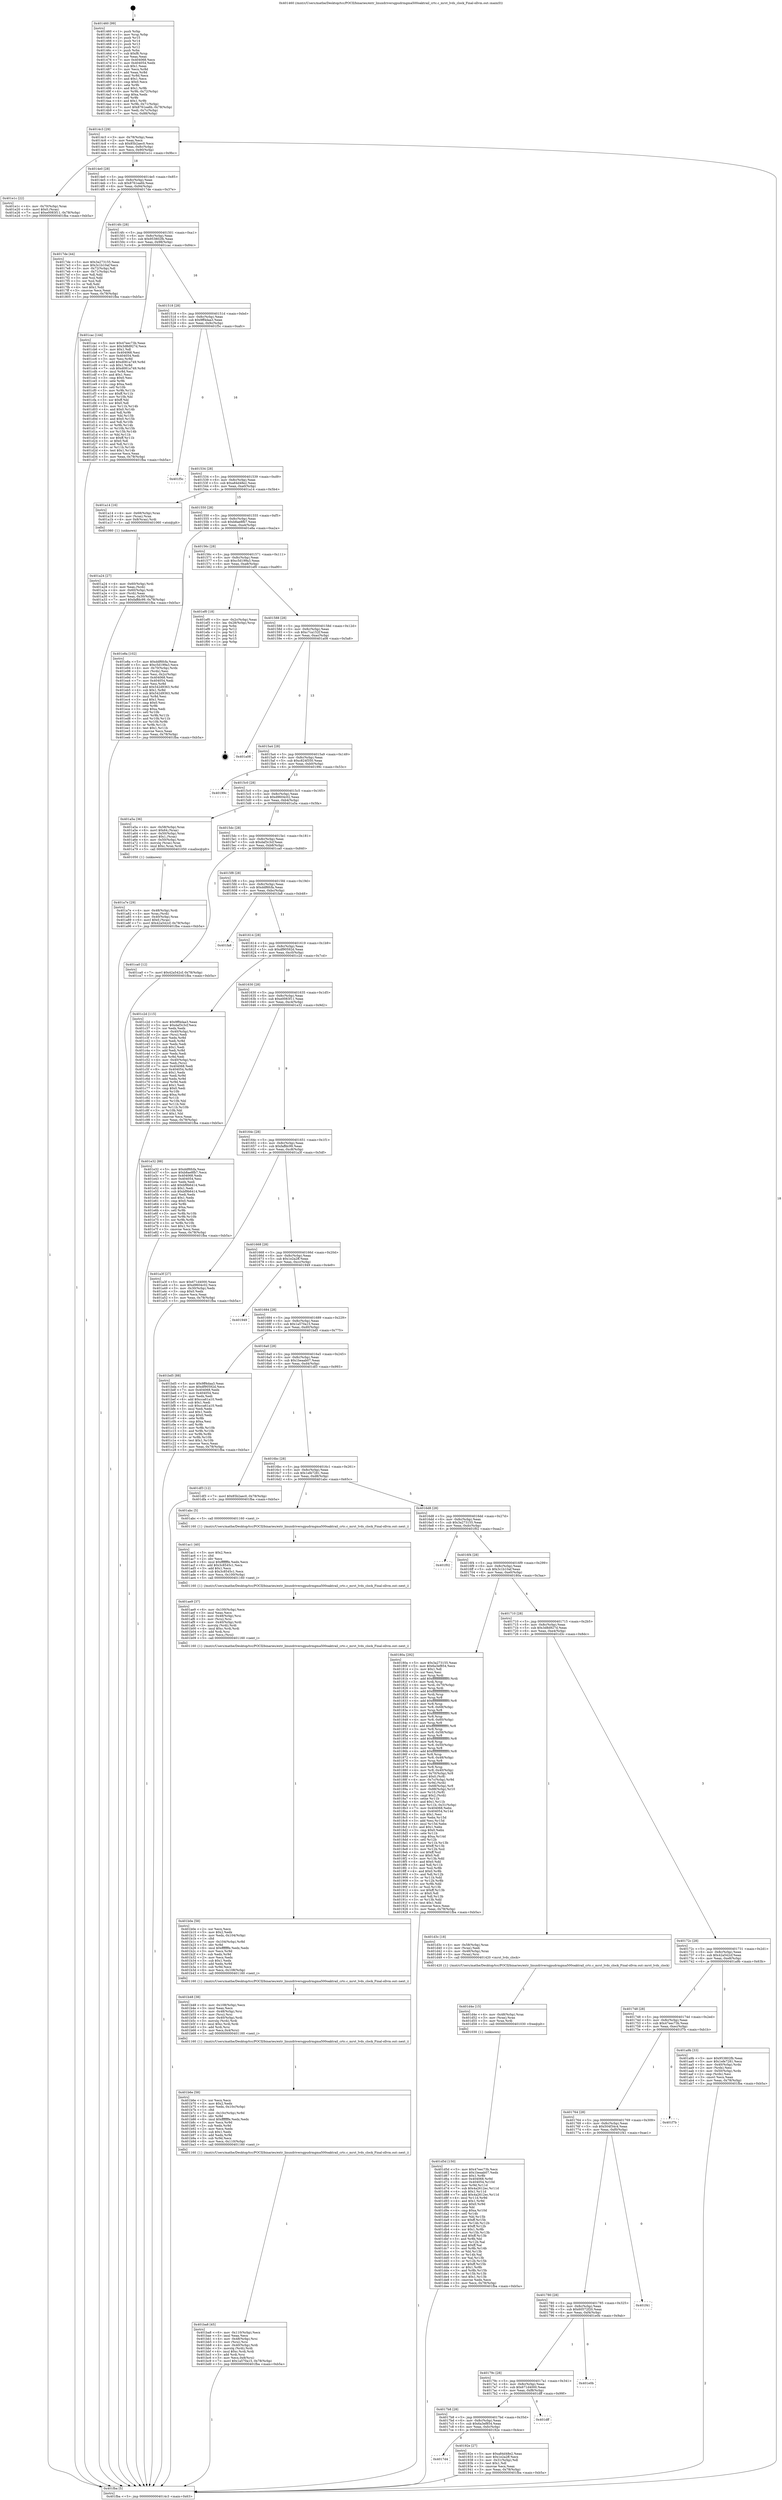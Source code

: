 digraph "0x401460" {
  label = "0x401460 (/mnt/c/Users/mathe/Desktop/tcc/POCII/binaries/extr_linuxdriversgpudrmgma500oaktrail_crtc.c_mrst_lvds_clock_Final-ollvm.out::main(0))"
  labelloc = "t"
  node[shape=record]

  Entry [label="",width=0.3,height=0.3,shape=circle,fillcolor=black,style=filled]
  "0x4014c3" [label="{
     0x4014c3 [29]\l
     | [instrs]\l
     &nbsp;&nbsp;0x4014c3 \<+3\>: mov -0x78(%rbp),%eax\l
     &nbsp;&nbsp;0x4014c6 \<+2\>: mov %eax,%ecx\l
     &nbsp;&nbsp;0x4014c8 \<+6\>: sub $0x85b2aec0,%ecx\l
     &nbsp;&nbsp;0x4014ce \<+6\>: mov %eax,-0x8c(%rbp)\l
     &nbsp;&nbsp;0x4014d4 \<+6\>: mov %ecx,-0x90(%rbp)\l
     &nbsp;&nbsp;0x4014da \<+6\>: je 0000000000401e1c \<main+0x9bc\>\l
  }"]
  "0x401e1c" [label="{
     0x401e1c [22]\l
     | [instrs]\l
     &nbsp;&nbsp;0x401e1c \<+4\>: mov -0x70(%rbp),%rax\l
     &nbsp;&nbsp;0x401e20 \<+6\>: movl $0x0,(%rax)\l
     &nbsp;&nbsp;0x401e26 \<+7\>: movl $0xe0083f11,-0x78(%rbp)\l
     &nbsp;&nbsp;0x401e2d \<+5\>: jmp 0000000000401fba \<main+0xb5a\>\l
  }"]
  "0x4014e0" [label="{
     0x4014e0 [28]\l
     | [instrs]\l
     &nbsp;&nbsp;0x4014e0 \<+5\>: jmp 00000000004014e5 \<main+0x85\>\l
     &nbsp;&nbsp;0x4014e5 \<+6\>: mov -0x8c(%rbp),%eax\l
     &nbsp;&nbsp;0x4014eb \<+5\>: sub $0x8761ea6b,%eax\l
     &nbsp;&nbsp;0x4014f0 \<+6\>: mov %eax,-0x94(%rbp)\l
     &nbsp;&nbsp;0x4014f6 \<+6\>: je 00000000004017de \<main+0x37e\>\l
  }"]
  Exit [label="",width=0.3,height=0.3,shape=circle,fillcolor=black,style=filled,peripheries=2]
  "0x4017de" [label="{
     0x4017de [44]\l
     | [instrs]\l
     &nbsp;&nbsp;0x4017de \<+5\>: mov $0x3a273155,%eax\l
     &nbsp;&nbsp;0x4017e3 \<+5\>: mov $0x3c1b10af,%ecx\l
     &nbsp;&nbsp;0x4017e8 \<+3\>: mov -0x72(%rbp),%dl\l
     &nbsp;&nbsp;0x4017eb \<+4\>: mov -0x71(%rbp),%sil\l
     &nbsp;&nbsp;0x4017ef \<+3\>: mov %dl,%dil\l
     &nbsp;&nbsp;0x4017f2 \<+3\>: and %sil,%dil\l
     &nbsp;&nbsp;0x4017f5 \<+3\>: xor %sil,%dl\l
     &nbsp;&nbsp;0x4017f8 \<+3\>: or %dl,%dil\l
     &nbsp;&nbsp;0x4017fb \<+4\>: test $0x1,%dil\l
     &nbsp;&nbsp;0x4017ff \<+3\>: cmovne %ecx,%eax\l
     &nbsp;&nbsp;0x401802 \<+3\>: mov %eax,-0x78(%rbp)\l
     &nbsp;&nbsp;0x401805 \<+5\>: jmp 0000000000401fba \<main+0xb5a\>\l
  }"]
  "0x4014fc" [label="{
     0x4014fc [28]\l
     | [instrs]\l
     &nbsp;&nbsp;0x4014fc \<+5\>: jmp 0000000000401501 \<main+0xa1\>\l
     &nbsp;&nbsp;0x401501 \<+6\>: mov -0x8c(%rbp),%eax\l
     &nbsp;&nbsp;0x401507 \<+5\>: sub $0x953802fb,%eax\l
     &nbsp;&nbsp;0x40150c \<+6\>: mov %eax,-0x98(%rbp)\l
     &nbsp;&nbsp;0x401512 \<+6\>: je 0000000000401cac \<main+0x84c\>\l
  }"]
  "0x401fba" [label="{
     0x401fba [5]\l
     | [instrs]\l
     &nbsp;&nbsp;0x401fba \<+5\>: jmp 00000000004014c3 \<main+0x63\>\l
  }"]
  "0x401460" [label="{
     0x401460 [99]\l
     | [instrs]\l
     &nbsp;&nbsp;0x401460 \<+1\>: push %rbp\l
     &nbsp;&nbsp;0x401461 \<+3\>: mov %rsp,%rbp\l
     &nbsp;&nbsp;0x401464 \<+2\>: push %r15\l
     &nbsp;&nbsp;0x401466 \<+2\>: push %r14\l
     &nbsp;&nbsp;0x401468 \<+2\>: push %r13\l
     &nbsp;&nbsp;0x40146a \<+2\>: push %r12\l
     &nbsp;&nbsp;0x40146c \<+1\>: push %rbx\l
     &nbsp;&nbsp;0x40146d \<+7\>: sub $0xf8,%rsp\l
     &nbsp;&nbsp;0x401474 \<+2\>: xor %eax,%eax\l
     &nbsp;&nbsp;0x401476 \<+7\>: mov 0x404068,%ecx\l
     &nbsp;&nbsp;0x40147d \<+7\>: mov 0x404054,%edx\l
     &nbsp;&nbsp;0x401484 \<+3\>: sub $0x1,%eax\l
     &nbsp;&nbsp;0x401487 \<+3\>: mov %ecx,%r8d\l
     &nbsp;&nbsp;0x40148a \<+3\>: add %eax,%r8d\l
     &nbsp;&nbsp;0x40148d \<+4\>: imul %r8d,%ecx\l
     &nbsp;&nbsp;0x401491 \<+3\>: and $0x1,%ecx\l
     &nbsp;&nbsp;0x401494 \<+3\>: cmp $0x0,%ecx\l
     &nbsp;&nbsp;0x401497 \<+4\>: sete %r9b\l
     &nbsp;&nbsp;0x40149b \<+4\>: and $0x1,%r9b\l
     &nbsp;&nbsp;0x40149f \<+4\>: mov %r9b,-0x72(%rbp)\l
     &nbsp;&nbsp;0x4014a3 \<+3\>: cmp $0xa,%edx\l
     &nbsp;&nbsp;0x4014a6 \<+4\>: setl %r9b\l
     &nbsp;&nbsp;0x4014aa \<+4\>: and $0x1,%r9b\l
     &nbsp;&nbsp;0x4014ae \<+4\>: mov %r9b,-0x71(%rbp)\l
     &nbsp;&nbsp;0x4014b2 \<+7\>: movl $0x8761ea6b,-0x78(%rbp)\l
     &nbsp;&nbsp;0x4014b9 \<+3\>: mov %edi,-0x7c(%rbp)\l
     &nbsp;&nbsp;0x4014bc \<+7\>: mov %rsi,-0x88(%rbp)\l
  }"]
  "0x401d5d" [label="{
     0x401d5d [150]\l
     | [instrs]\l
     &nbsp;&nbsp;0x401d5d \<+5\>: mov $0x47eec73b,%ecx\l
     &nbsp;&nbsp;0x401d62 \<+5\>: mov $0x1beaab07,%edx\l
     &nbsp;&nbsp;0x401d67 \<+3\>: mov $0x1,%r8b\l
     &nbsp;&nbsp;0x401d6a \<+8\>: mov 0x404068,%r9d\l
     &nbsp;&nbsp;0x401d72 \<+8\>: mov 0x404054,%r10d\l
     &nbsp;&nbsp;0x401d7a \<+3\>: mov %r9d,%r11d\l
     &nbsp;&nbsp;0x401d7d \<+7\>: sub $0x4a2612ec,%r11d\l
     &nbsp;&nbsp;0x401d84 \<+4\>: sub $0x1,%r11d\l
     &nbsp;&nbsp;0x401d88 \<+7\>: add $0x4a2612ec,%r11d\l
     &nbsp;&nbsp;0x401d8f \<+4\>: imul %r11d,%r9d\l
     &nbsp;&nbsp;0x401d93 \<+4\>: and $0x1,%r9d\l
     &nbsp;&nbsp;0x401d97 \<+4\>: cmp $0x0,%r9d\l
     &nbsp;&nbsp;0x401d9b \<+3\>: sete %bl\l
     &nbsp;&nbsp;0x401d9e \<+4\>: cmp $0xa,%r10d\l
     &nbsp;&nbsp;0x401da2 \<+4\>: setl %r14b\l
     &nbsp;&nbsp;0x401da6 \<+3\>: mov %bl,%r15b\l
     &nbsp;&nbsp;0x401da9 \<+4\>: xor $0xff,%r15b\l
     &nbsp;&nbsp;0x401dad \<+3\>: mov %r14b,%r12b\l
     &nbsp;&nbsp;0x401db0 \<+4\>: xor $0xff,%r12b\l
     &nbsp;&nbsp;0x401db4 \<+4\>: xor $0x1,%r8b\l
     &nbsp;&nbsp;0x401db8 \<+3\>: mov %r15b,%r13b\l
     &nbsp;&nbsp;0x401dbb \<+4\>: and $0xff,%r13b\l
     &nbsp;&nbsp;0x401dbf \<+3\>: and %r8b,%bl\l
     &nbsp;&nbsp;0x401dc2 \<+3\>: mov %r12b,%al\l
     &nbsp;&nbsp;0x401dc5 \<+2\>: and $0xff,%al\l
     &nbsp;&nbsp;0x401dc7 \<+3\>: and %r8b,%r14b\l
     &nbsp;&nbsp;0x401dca \<+3\>: or %bl,%r13b\l
     &nbsp;&nbsp;0x401dcd \<+3\>: or %r14b,%al\l
     &nbsp;&nbsp;0x401dd0 \<+3\>: xor %al,%r13b\l
     &nbsp;&nbsp;0x401dd3 \<+3\>: or %r12b,%r15b\l
     &nbsp;&nbsp;0x401dd6 \<+4\>: xor $0xff,%r15b\l
     &nbsp;&nbsp;0x401dda \<+4\>: or $0x1,%r8b\l
     &nbsp;&nbsp;0x401dde \<+3\>: and %r8b,%r15b\l
     &nbsp;&nbsp;0x401de1 \<+3\>: or %r15b,%r13b\l
     &nbsp;&nbsp;0x401de4 \<+4\>: test $0x1,%r13b\l
     &nbsp;&nbsp;0x401de8 \<+3\>: cmovne %edx,%ecx\l
     &nbsp;&nbsp;0x401deb \<+3\>: mov %ecx,-0x78(%rbp)\l
     &nbsp;&nbsp;0x401dee \<+5\>: jmp 0000000000401fba \<main+0xb5a\>\l
  }"]
  "0x401cac" [label="{
     0x401cac [144]\l
     | [instrs]\l
     &nbsp;&nbsp;0x401cac \<+5\>: mov $0x47eec73b,%eax\l
     &nbsp;&nbsp;0x401cb1 \<+5\>: mov $0x3d8d927d,%ecx\l
     &nbsp;&nbsp;0x401cb6 \<+2\>: mov $0x1,%dl\l
     &nbsp;&nbsp;0x401cb8 \<+7\>: mov 0x404068,%esi\l
     &nbsp;&nbsp;0x401cbf \<+7\>: mov 0x404054,%edi\l
     &nbsp;&nbsp;0x401cc6 \<+3\>: mov %esi,%r8d\l
     &nbsp;&nbsp;0x401cc9 \<+7\>: add $0xd081a749,%r8d\l
     &nbsp;&nbsp;0x401cd0 \<+4\>: sub $0x1,%r8d\l
     &nbsp;&nbsp;0x401cd4 \<+7\>: sub $0xd081a749,%r8d\l
     &nbsp;&nbsp;0x401cdb \<+4\>: imul %r8d,%esi\l
     &nbsp;&nbsp;0x401cdf \<+3\>: and $0x1,%esi\l
     &nbsp;&nbsp;0x401ce2 \<+3\>: cmp $0x0,%esi\l
     &nbsp;&nbsp;0x401ce5 \<+4\>: sete %r9b\l
     &nbsp;&nbsp;0x401ce9 \<+3\>: cmp $0xa,%edi\l
     &nbsp;&nbsp;0x401cec \<+4\>: setl %r10b\l
     &nbsp;&nbsp;0x401cf0 \<+3\>: mov %r9b,%r11b\l
     &nbsp;&nbsp;0x401cf3 \<+4\>: xor $0xff,%r11b\l
     &nbsp;&nbsp;0x401cf7 \<+3\>: mov %r10b,%bl\l
     &nbsp;&nbsp;0x401cfa \<+3\>: xor $0xff,%bl\l
     &nbsp;&nbsp;0x401cfd \<+3\>: xor $0x0,%dl\l
     &nbsp;&nbsp;0x401d00 \<+3\>: mov %r11b,%r14b\l
     &nbsp;&nbsp;0x401d03 \<+4\>: and $0x0,%r14b\l
     &nbsp;&nbsp;0x401d07 \<+3\>: and %dl,%r9b\l
     &nbsp;&nbsp;0x401d0a \<+3\>: mov %bl,%r15b\l
     &nbsp;&nbsp;0x401d0d \<+4\>: and $0x0,%r15b\l
     &nbsp;&nbsp;0x401d11 \<+3\>: and %dl,%r10b\l
     &nbsp;&nbsp;0x401d14 \<+3\>: or %r9b,%r14b\l
     &nbsp;&nbsp;0x401d17 \<+3\>: or %r10b,%r15b\l
     &nbsp;&nbsp;0x401d1a \<+3\>: xor %r15b,%r14b\l
     &nbsp;&nbsp;0x401d1d \<+3\>: or %bl,%r11b\l
     &nbsp;&nbsp;0x401d20 \<+4\>: xor $0xff,%r11b\l
     &nbsp;&nbsp;0x401d24 \<+3\>: or $0x0,%dl\l
     &nbsp;&nbsp;0x401d27 \<+3\>: and %dl,%r11b\l
     &nbsp;&nbsp;0x401d2a \<+3\>: or %r11b,%r14b\l
     &nbsp;&nbsp;0x401d2d \<+4\>: test $0x1,%r14b\l
     &nbsp;&nbsp;0x401d31 \<+3\>: cmovne %ecx,%eax\l
     &nbsp;&nbsp;0x401d34 \<+3\>: mov %eax,-0x78(%rbp)\l
     &nbsp;&nbsp;0x401d37 \<+5\>: jmp 0000000000401fba \<main+0xb5a\>\l
  }"]
  "0x401518" [label="{
     0x401518 [28]\l
     | [instrs]\l
     &nbsp;&nbsp;0x401518 \<+5\>: jmp 000000000040151d \<main+0xbd\>\l
     &nbsp;&nbsp;0x40151d \<+6\>: mov -0x8c(%rbp),%eax\l
     &nbsp;&nbsp;0x401523 \<+5\>: sub $0x9ff4daa3,%eax\l
     &nbsp;&nbsp;0x401528 \<+6\>: mov %eax,-0x9c(%rbp)\l
     &nbsp;&nbsp;0x40152e \<+6\>: je 0000000000401f5c \<main+0xafc\>\l
  }"]
  "0x401d4e" [label="{
     0x401d4e [15]\l
     | [instrs]\l
     &nbsp;&nbsp;0x401d4e \<+4\>: mov -0x48(%rbp),%rax\l
     &nbsp;&nbsp;0x401d52 \<+3\>: mov (%rax),%rax\l
     &nbsp;&nbsp;0x401d55 \<+3\>: mov %rax,%rdi\l
     &nbsp;&nbsp;0x401d58 \<+5\>: call 0000000000401030 \<free@plt\>\l
     | [calls]\l
     &nbsp;&nbsp;0x401030 \{1\} (unknown)\l
  }"]
  "0x401f5c" [label="{
     0x401f5c\l
  }", style=dashed]
  "0x401534" [label="{
     0x401534 [28]\l
     | [instrs]\l
     &nbsp;&nbsp;0x401534 \<+5\>: jmp 0000000000401539 \<main+0xd9\>\l
     &nbsp;&nbsp;0x401539 \<+6\>: mov -0x8c(%rbp),%eax\l
     &nbsp;&nbsp;0x40153f \<+5\>: sub $0xa84d48e2,%eax\l
     &nbsp;&nbsp;0x401544 \<+6\>: mov %eax,-0xa0(%rbp)\l
     &nbsp;&nbsp;0x40154a \<+6\>: je 0000000000401a14 \<main+0x5b4\>\l
  }"]
  "0x401ba8" [label="{
     0x401ba8 [45]\l
     | [instrs]\l
     &nbsp;&nbsp;0x401ba8 \<+6\>: mov -0x110(%rbp),%ecx\l
     &nbsp;&nbsp;0x401bae \<+3\>: imul %eax,%ecx\l
     &nbsp;&nbsp;0x401bb1 \<+4\>: mov -0x48(%rbp),%rsi\l
     &nbsp;&nbsp;0x401bb5 \<+3\>: mov (%rsi),%rsi\l
     &nbsp;&nbsp;0x401bb8 \<+4\>: mov -0x40(%rbp),%rdi\l
     &nbsp;&nbsp;0x401bbc \<+3\>: movslq (%rdi),%rdi\l
     &nbsp;&nbsp;0x401bbf \<+4\>: imul $0xc,%rdi,%rdi\l
     &nbsp;&nbsp;0x401bc3 \<+3\>: add %rdi,%rsi\l
     &nbsp;&nbsp;0x401bc6 \<+3\>: mov %ecx,0x8(%rsi)\l
     &nbsp;&nbsp;0x401bc9 \<+7\>: movl $0x1a570a15,-0x78(%rbp)\l
     &nbsp;&nbsp;0x401bd0 \<+5\>: jmp 0000000000401fba \<main+0xb5a\>\l
  }"]
  "0x401a14" [label="{
     0x401a14 [16]\l
     | [instrs]\l
     &nbsp;&nbsp;0x401a14 \<+4\>: mov -0x68(%rbp),%rax\l
     &nbsp;&nbsp;0x401a18 \<+3\>: mov (%rax),%rax\l
     &nbsp;&nbsp;0x401a1b \<+4\>: mov 0x8(%rax),%rdi\l
     &nbsp;&nbsp;0x401a1f \<+5\>: call 0000000000401060 \<atoi@plt\>\l
     | [calls]\l
     &nbsp;&nbsp;0x401060 \{1\} (unknown)\l
  }"]
  "0x401550" [label="{
     0x401550 [28]\l
     | [instrs]\l
     &nbsp;&nbsp;0x401550 \<+5\>: jmp 0000000000401555 \<main+0xf5\>\l
     &nbsp;&nbsp;0x401555 \<+6\>: mov -0x8c(%rbp),%eax\l
     &nbsp;&nbsp;0x40155b \<+5\>: sub $0xb8ae8fb7,%eax\l
     &nbsp;&nbsp;0x401560 \<+6\>: mov %eax,-0xa4(%rbp)\l
     &nbsp;&nbsp;0x401566 \<+6\>: je 0000000000401e8a \<main+0xa2a\>\l
  }"]
  "0x401b6e" [label="{
     0x401b6e [58]\l
     | [instrs]\l
     &nbsp;&nbsp;0x401b6e \<+2\>: xor %ecx,%ecx\l
     &nbsp;&nbsp;0x401b70 \<+5\>: mov $0x2,%edx\l
     &nbsp;&nbsp;0x401b75 \<+6\>: mov %edx,-0x10c(%rbp)\l
     &nbsp;&nbsp;0x401b7b \<+1\>: cltd\l
     &nbsp;&nbsp;0x401b7c \<+7\>: mov -0x10c(%rbp),%r8d\l
     &nbsp;&nbsp;0x401b83 \<+3\>: idiv %r8d\l
     &nbsp;&nbsp;0x401b86 \<+6\>: imul $0xfffffffe,%edx,%edx\l
     &nbsp;&nbsp;0x401b8c \<+3\>: mov %ecx,%r9d\l
     &nbsp;&nbsp;0x401b8f \<+3\>: sub %edx,%r9d\l
     &nbsp;&nbsp;0x401b92 \<+2\>: mov %ecx,%edx\l
     &nbsp;&nbsp;0x401b94 \<+3\>: sub $0x1,%edx\l
     &nbsp;&nbsp;0x401b97 \<+3\>: add %edx,%r9d\l
     &nbsp;&nbsp;0x401b9a \<+3\>: sub %r9d,%ecx\l
     &nbsp;&nbsp;0x401b9d \<+6\>: mov %ecx,-0x110(%rbp)\l
     &nbsp;&nbsp;0x401ba3 \<+5\>: call 0000000000401160 \<next_i\>\l
     | [calls]\l
     &nbsp;&nbsp;0x401160 \{1\} (/mnt/c/Users/mathe/Desktop/tcc/POCII/binaries/extr_linuxdriversgpudrmgma500oaktrail_crtc.c_mrst_lvds_clock_Final-ollvm.out::next_i)\l
  }"]
  "0x401e8a" [label="{
     0x401e8a [102]\l
     | [instrs]\l
     &nbsp;&nbsp;0x401e8a \<+5\>: mov $0xddf6fcfa,%eax\l
     &nbsp;&nbsp;0x401e8f \<+5\>: mov $0xc5d199a3,%ecx\l
     &nbsp;&nbsp;0x401e94 \<+4\>: mov -0x70(%rbp),%rdx\l
     &nbsp;&nbsp;0x401e98 \<+2\>: mov (%rdx),%esi\l
     &nbsp;&nbsp;0x401e9a \<+3\>: mov %esi,-0x2c(%rbp)\l
     &nbsp;&nbsp;0x401e9d \<+7\>: mov 0x404068,%esi\l
     &nbsp;&nbsp;0x401ea4 \<+7\>: mov 0x404054,%edi\l
     &nbsp;&nbsp;0x401eab \<+3\>: mov %esi,%r8d\l
     &nbsp;&nbsp;0x401eae \<+7\>: add $0x542d9363,%r8d\l
     &nbsp;&nbsp;0x401eb5 \<+4\>: sub $0x1,%r8d\l
     &nbsp;&nbsp;0x401eb9 \<+7\>: sub $0x542d9363,%r8d\l
     &nbsp;&nbsp;0x401ec0 \<+4\>: imul %r8d,%esi\l
     &nbsp;&nbsp;0x401ec4 \<+3\>: and $0x1,%esi\l
     &nbsp;&nbsp;0x401ec7 \<+3\>: cmp $0x0,%esi\l
     &nbsp;&nbsp;0x401eca \<+4\>: sete %r9b\l
     &nbsp;&nbsp;0x401ece \<+3\>: cmp $0xa,%edi\l
     &nbsp;&nbsp;0x401ed1 \<+4\>: setl %r10b\l
     &nbsp;&nbsp;0x401ed5 \<+3\>: mov %r9b,%r11b\l
     &nbsp;&nbsp;0x401ed8 \<+3\>: and %r10b,%r11b\l
     &nbsp;&nbsp;0x401edb \<+3\>: xor %r10b,%r9b\l
     &nbsp;&nbsp;0x401ede \<+3\>: or %r9b,%r11b\l
     &nbsp;&nbsp;0x401ee1 \<+4\>: test $0x1,%r11b\l
     &nbsp;&nbsp;0x401ee5 \<+3\>: cmovne %ecx,%eax\l
     &nbsp;&nbsp;0x401ee8 \<+3\>: mov %eax,-0x78(%rbp)\l
     &nbsp;&nbsp;0x401eeb \<+5\>: jmp 0000000000401fba \<main+0xb5a\>\l
  }"]
  "0x40156c" [label="{
     0x40156c [28]\l
     | [instrs]\l
     &nbsp;&nbsp;0x40156c \<+5\>: jmp 0000000000401571 \<main+0x111\>\l
     &nbsp;&nbsp;0x401571 \<+6\>: mov -0x8c(%rbp),%eax\l
     &nbsp;&nbsp;0x401577 \<+5\>: sub $0xc5d199a3,%eax\l
     &nbsp;&nbsp;0x40157c \<+6\>: mov %eax,-0xa8(%rbp)\l
     &nbsp;&nbsp;0x401582 \<+6\>: je 0000000000401ef0 \<main+0xa90\>\l
  }"]
  "0x401b48" [label="{
     0x401b48 [38]\l
     | [instrs]\l
     &nbsp;&nbsp;0x401b48 \<+6\>: mov -0x108(%rbp),%ecx\l
     &nbsp;&nbsp;0x401b4e \<+3\>: imul %eax,%ecx\l
     &nbsp;&nbsp;0x401b51 \<+4\>: mov -0x48(%rbp),%rsi\l
     &nbsp;&nbsp;0x401b55 \<+3\>: mov (%rsi),%rsi\l
     &nbsp;&nbsp;0x401b58 \<+4\>: mov -0x40(%rbp),%rdi\l
     &nbsp;&nbsp;0x401b5c \<+3\>: movslq (%rdi),%rdi\l
     &nbsp;&nbsp;0x401b5f \<+4\>: imul $0xc,%rdi,%rdi\l
     &nbsp;&nbsp;0x401b63 \<+3\>: add %rdi,%rsi\l
     &nbsp;&nbsp;0x401b66 \<+3\>: mov %ecx,0x4(%rsi)\l
     &nbsp;&nbsp;0x401b69 \<+5\>: call 0000000000401160 \<next_i\>\l
     | [calls]\l
     &nbsp;&nbsp;0x401160 \{1\} (/mnt/c/Users/mathe/Desktop/tcc/POCII/binaries/extr_linuxdriversgpudrmgma500oaktrail_crtc.c_mrst_lvds_clock_Final-ollvm.out::next_i)\l
  }"]
  "0x401ef0" [label="{
     0x401ef0 [18]\l
     | [instrs]\l
     &nbsp;&nbsp;0x401ef0 \<+3\>: mov -0x2c(%rbp),%eax\l
     &nbsp;&nbsp;0x401ef3 \<+4\>: lea -0x28(%rbp),%rsp\l
     &nbsp;&nbsp;0x401ef7 \<+1\>: pop %rbx\l
     &nbsp;&nbsp;0x401ef8 \<+2\>: pop %r12\l
     &nbsp;&nbsp;0x401efa \<+2\>: pop %r13\l
     &nbsp;&nbsp;0x401efc \<+2\>: pop %r14\l
     &nbsp;&nbsp;0x401efe \<+2\>: pop %r15\l
     &nbsp;&nbsp;0x401f00 \<+1\>: pop %rbp\l
     &nbsp;&nbsp;0x401f01 \<+1\>: ret\l
  }"]
  "0x401588" [label="{
     0x401588 [28]\l
     | [instrs]\l
     &nbsp;&nbsp;0x401588 \<+5\>: jmp 000000000040158d \<main+0x12d\>\l
     &nbsp;&nbsp;0x40158d \<+6\>: mov -0x8c(%rbp),%eax\l
     &nbsp;&nbsp;0x401593 \<+5\>: sub $0xc7ca152f,%eax\l
     &nbsp;&nbsp;0x401598 \<+6\>: mov %eax,-0xac(%rbp)\l
     &nbsp;&nbsp;0x40159e \<+6\>: je 0000000000401a08 \<main+0x5a8\>\l
  }"]
  "0x401b0e" [label="{
     0x401b0e [58]\l
     | [instrs]\l
     &nbsp;&nbsp;0x401b0e \<+2\>: xor %ecx,%ecx\l
     &nbsp;&nbsp;0x401b10 \<+5\>: mov $0x2,%edx\l
     &nbsp;&nbsp;0x401b15 \<+6\>: mov %edx,-0x104(%rbp)\l
     &nbsp;&nbsp;0x401b1b \<+1\>: cltd\l
     &nbsp;&nbsp;0x401b1c \<+7\>: mov -0x104(%rbp),%r8d\l
     &nbsp;&nbsp;0x401b23 \<+3\>: idiv %r8d\l
     &nbsp;&nbsp;0x401b26 \<+6\>: imul $0xfffffffe,%edx,%edx\l
     &nbsp;&nbsp;0x401b2c \<+3\>: mov %ecx,%r9d\l
     &nbsp;&nbsp;0x401b2f \<+3\>: sub %edx,%r9d\l
     &nbsp;&nbsp;0x401b32 \<+2\>: mov %ecx,%edx\l
     &nbsp;&nbsp;0x401b34 \<+3\>: sub $0x1,%edx\l
     &nbsp;&nbsp;0x401b37 \<+3\>: add %edx,%r9d\l
     &nbsp;&nbsp;0x401b3a \<+3\>: sub %r9d,%ecx\l
     &nbsp;&nbsp;0x401b3d \<+6\>: mov %ecx,-0x108(%rbp)\l
     &nbsp;&nbsp;0x401b43 \<+5\>: call 0000000000401160 \<next_i\>\l
     | [calls]\l
     &nbsp;&nbsp;0x401160 \{1\} (/mnt/c/Users/mathe/Desktop/tcc/POCII/binaries/extr_linuxdriversgpudrmgma500oaktrail_crtc.c_mrst_lvds_clock_Final-ollvm.out::next_i)\l
  }"]
  "0x401a08" [label="{
     0x401a08\l
  }", style=dashed]
  "0x4015a4" [label="{
     0x4015a4 [28]\l
     | [instrs]\l
     &nbsp;&nbsp;0x4015a4 \<+5\>: jmp 00000000004015a9 \<main+0x149\>\l
     &nbsp;&nbsp;0x4015a9 \<+6\>: mov -0x8c(%rbp),%eax\l
     &nbsp;&nbsp;0x4015af \<+5\>: sub $0xc824f350,%eax\l
     &nbsp;&nbsp;0x4015b4 \<+6\>: mov %eax,-0xb0(%rbp)\l
     &nbsp;&nbsp;0x4015ba \<+6\>: je 000000000040199c \<main+0x53c\>\l
  }"]
  "0x401ae9" [label="{
     0x401ae9 [37]\l
     | [instrs]\l
     &nbsp;&nbsp;0x401ae9 \<+6\>: mov -0x100(%rbp),%ecx\l
     &nbsp;&nbsp;0x401aef \<+3\>: imul %eax,%ecx\l
     &nbsp;&nbsp;0x401af2 \<+4\>: mov -0x48(%rbp),%rsi\l
     &nbsp;&nbsp;0x401af6 \<+3\>: mov (%rsi),%rsi\l
     &nbsp;&nbsp;0x401af9 \<+4\>: mov -0x40(%rbp),%rdi\l
     &nbsp;&nbsp;0x401afd \<+3\>: movslq (%rdi),%rdi\l
     &nbsp;&nbsp;0x401b00 \<+4\>: imul $0xc,%rdi,%rdi\l
     &nbsp;&nbsp;0x401b04 \<+3\>: add %rdi,%rsi\l
     &nbsp;&nbsp;0x401b07 \<+2\>: mov %ecx,(%rsi)\l
     &nbsp;&nbsp;0x401b09 \<+5\>: call 0000000000401160 \<next_i\>\l
     | [calls]\l
     &nbsp;&nbsp;0x401160 \{1\} (/mnt/c/Users/mathe/Desktop/tcc/POCII/binaries/extr_linuxdriversgpudrmgma500oaktrail_crtc.c_mrst_lvds_clock_Final-ollvm.out::next_i)\l
  }"]
  "0x40199c" [label="{
     0x40199c\l
  }", style=dashed]
  "0x4015c0" [label="{
     0x4015c0 [28]\l
     | [instrs]\l
     &nbsp;&nbsp;0x4015c0 \<+5\>: jmp 00000000004015c5 \<main+0x165\>\l
     &nbsp;&nbsp;0x4015c5 \<+6\>: mov -0x8c(%rbp),%eax\l
     &nbsp;&nbsp;0x4015cb \<+5\>: sub $0xd9604c02,%eax\l
     &nbsp;&nbsp;0x4015d0 \<+6\>: mov %eax,-0xb4(%rbp)\l
     &nbsp;&nbsp;0x4015d6 \<+6\>: je 0000000000401a5a \<main+0x5fa\>\l
  }"]
  "0x401ac1" [label="{
     0x401ac1 [40]\l
     | [instrs]\l
     &nbsp;&nbsp;0x401ac1 \<+5\>: mov $0x2,%ecx\l
     &nbsp;&nbsp;0x401ac6 \<+1\>: cltd\l
     &nbsp;&nbsp;0x401ac7 \<+2\>: idiv %ecx\l
     &nbsp;&nbsp;0x401ac9 \<+6\>: imul $0xfffffffe,%edx,%ecx\l
     &nbsp;&nbsp;0x401acf \<+6\>: add $0x3c8545c1,%ecx\l
     &nbsp;&nbsp;0x401ad5 \<+3\>: add $0x1,%ecx\l
     &nbsp;&nbsp;0x401ad8 \<+6\>: sub $0x3c8545c1,%ecx\l
     &nbsp;&nbsp;0x401ade \<+6\>: mov %ecx,-0x100(%rbp)\l
     &nbsp;&nbsp;0x401ae4 \<+5\>: call 0000000000401160 \<next_i\>\l
     | [calls]\l
     &nbsp;&nbsp;0x401160 \{1\} (/mnt/c/Users/mathe/Desktop/tcc/POCII/binaries/extr_linuxdriversgpudrmgma500oaktrail_crtc.c_mrst_lvds_clock_Final-ollvm.out::next_i)\l
  }"]
  "0x401a5a" [label="{
     0x401a5a [36]\l
     | [instrs]\l
     &nbsp;&nbsp;0x401a5a \<+4\>: mov -0x58(%rbp),%rax\l
     &nbsp;&nbsp;0x401a5e \<+6\>: movl $0x64,(%rax)\l
     &nbsp;&nbsp;0x401a64 \<+4\>: mov -0x50(%rbp),%rax\l
     &nbsp;&nbsp;0x401a68 \<+6\>: movl $0x1,(%rax)\l
     &nbsp;&nbsp;0x401a6e \<+4\>: mov -0x50(%rbp),%rax\l
     &nbsp;&nbsp;0x401a72 \<+3\>: movslq (%rax),%rax\l
     &nbsp;&nbsp;0x401a75 \<+4\>: imul $0xc,%rax,%rdi\l
     &nbsp;&nbsp;0x401a79 \<+5\>: call 0000000000401050 \<malloc@plt\>\l
     | [calls]\l
     &nbsp;&nbsp;0x401050 \{1\} (unknown)\l
  }"]
  "0x4015dc" [label="{
     0x4015dc [28]\l
     | [instrs]\l
     &nbsp;&nbsp;0x4015dc \<+5\>: jmp 00000000004015e1 \<main+0x181\>\l
     &nbsp;&nbsp;0x4015e1 \<+6\>: mov -0x8c(%rbp),%eax\l
     &nbsp;&nbsp;0x4015e7 \<+5\>: sub $0xdaf3c3cf,%eax\l
     &nbsp;&nbsp;0x4015ec \<+6\>: mov %eax,-0xb8(%rbp)\l
     &nbsp;&nbsp;0x4015f2 \<+6\>: je 0000000000401ca0 \<main+0x840\>\l
  }"]
  "0x401a7e" [label="{
     0x401a7e [29]\l
     | [instrs]\l
     &nbsp;&nbsp;0x401a7e \<+4\>: mov -0x48(%rbp),%rdi\l
     &nbsp;&nbsp;0x401a82 \<+3\>: mov %rax,(%rdi)\l
     &nbsp;&nbsp;0x401a85 \<+4\>: mov -0x40(%rbp),%rax\l
     &nbsp;&nbsp;0x401a89 \<+6\>: movl $0x0,(%rax)\l
     &nbsp;&nbsp;0x401a8f \<+7\>: movl $0x42a542cf,-0x78(%rbp)\l
     &nbsp;&nbsp;0x401a96 \<+5\>: jmp 0000000000401fba \<main+0xb5a\>\l
  }"]
  "0x401ca0" [label="{
     0x401ca0 [12]\l
     | [instrs]\l
     &nbsp;&nbsp;0x401ca0 \<+7\>: movl $0x42a542cf,-0x78(%rbp)\l
     &nbsp;&nbsp;0x401ca7 \<+5\>: jmp 0000000000401fba \<main+0xb5a\>\l
  }"]
  "0x4015f8" [label="{
     0x4015f8 [28]\l
     | [instrs]\l
     &nbsp;&nbsp;0x4015f8 \<+5\>: jmp 00000000004015fd \<main+0x19d\>\l
     &nbsp;&nbsp;0x4015fd \<+6\>: mov -0x8c(%rbp),%eax\l
     &nbsp;&nbsp;0x401603 \<+5\>: sub $0xddf6fcfa,%eax\l
     &nbsp;&nbsp;0x401608 \<+6\>: mov %eax,-0xbc(%rbp)\l
     &nbsp;&nbsp;0x40160e \<+6\>: je 0000000000401fa8 \<main+0xb48\>\l
  }"]
  "0x401a24" [label="{
     0x401a24 [27]\l
     | [instrs]\l
     &nbsp;&nbsp;0x401a24 \<+4\>: mov -0x60(%rbp),%rdi\l
     &nbsp;&nbsp;0x401a28 \<+2\>: mov %eax,(%rdi)\l
     &nbsp;&nbsp;0x401a2a \<+4\>: mov -0x60(%rbp),%rdi\l
     &nbsp;&nbsp;0x401a2e \<+2\>: mov (%rdi),%eax\l
     &nbsp;&nbsp;0x401a30 \<+3\>: mov %eax,-0x30(%rbp)\l
     &nbsp;&nbsp;0x401a33 \<+7\>: movl $0xfaffdc99,-0x78(%rbp)\l
     &nbsp;&nbsp;0x401a3a \<+5\>: jmp 0000000000401fba \<main+0xb5a\>\l
  }"]
  "0x401fa8" [label="{
     0x401fa8\l
  }", style=dashed]
  "0x401614" [label="{
     0x401614 [28]\l
     | [instrs]\l
     &nbsp;&nbsp;0x401614 \<+5\>: jmp 0000000000401619 \<main+0x1b9\>\l
     &nbsp;&nbsp;0x401619 \<+6\>: mov -0x8c(%rbp),%eax\l
     &nbsp;&nbsp;0x40161f \<+5\>: sub $0xdf90592d,%eax\l
     &nbsp;&nbsp;0x401624 \<+6\>: mov %eax,-0xc0(%rbp)\l
     &nbsp;&nbsp;0x40162a \<+6\>: je 0000000000401c2d \<main+0x7cd\>\l
  }"]
  "0x4017d4" [label="{
     0x4017d4\l
  }", style=dashed]
  "0x401c2d" [label="{
     0x401c2d [115]\l
     | [instrs]\l
     &nbsp;&nbsp;0x401c2d \<+5\>: mov $0x9ff4daa3,%eax\l
     &nbsp;&nbsp;0x401c32 \<+5\>: mov $0xdaf3c3cf,%ecx\l
     &nbsp;&nbsp;0x401c37 \<+2\>: xor %edx,%edx\l
     &nbsp;&nbsp;0x401c39 \<+4\>: mov -0x40(%rbp),%rsi\l
     &nbsp;&nbsp;0x401c3d \<+2\>: mov (%rsi),%edi\l
     &nbsp;&nbsp;0x401c3f \<+3\>: mov %edx,%r8d\l
     &nbsp;&nbsp;0x401c42 \<+3\>: sub %edi,%r8d\l
     &nbsp;&nbsp;0x401c45 \<+2\>: mov %edx,%edi\l
     &nbsp;&nbsp;0x401c47 \<+3\>: sub $0x1,%edi\l
     &nbsp;&nbsp;0x401c4a \<+3\>: add %edi,%r8d\l
     &nbsp;&nbsp;0x401c4d \<+2\>: mov %edx,%edi\l
     &nbsp;&nbsp;0x401c4f \<+3\>: sub %r8d,%edi\l
     &nbsp;&nbsp;0x401c52 \<+4\>: mov -0x40(%rbp),%rsi\l
     &nbsp;&nbsp;0x401c56 \<+2\>: mov %edi,(%rsi)\l
     &nbsp;&nbsp;0x401c58 \<+7\>: mov 0x404068,%edi\l
     &nbsp;&nbsp;0x401c5f \<+8\>: mov 0x404054,%r8d\l
     &nbsp;&nbsp;0x401c67 \<+3\>: sub $0x1,%edx\l
     &nbsp;&nbsp;0x401c6a \<+3\>: mov %edi,%r9d\l
     &nbsp;&nbsp;0x401c6d \<+3\>: add %edx,%r9d\l
     &nbsp;&nbsp;0x401c70 \<+4\>: imul %r9d,%edi\l
     &nbsp;&nbsp;0x401c74 \<+3\>: and $0x1,%edi\l
     &nbsp;&nbsp;0x401c77 \<+3\>: cmp $0x0,%edi\l
     &nbsp;&nbsp;0x401c7a \<+4\>: sete %r10b\l
     &nbsp;&nbsp;0x401c7e \<+4\>: cmp $0xa,%r8d\l
     &nbsp;&nbsp;0x401c82 \<+4\>: setl %r11b\l
     &nbsp;&nbsp;0x401c86 \<+3\>: mov %r10b,%bl\l
     &nbsp;&nbsp;0x401c89 \<+3\>: and %r11b,%bl\l
     &nbsp;&nbsp;0x401c8c \<+3\>: xor %r11b,%r10b\l
     &nbsp;&nbsp;0x401c8f \<+3\>: or %r10b,%bl\l
     &nbsp;&nbsp;0x401c92 \<+3\>: test $0x1,%bl\l
     &nbsp;&nbsp;0x401c95 \<+3\>: cmovne %ecx,%eax\l
     &nbsp;&nbsp;0x401c98 \<+3\>: mov %eax,-0x78(%rbp)\l
     &nbsp;&nbsp;0x401c9b \<+5\>: jmp 0000000000401fba \<main+0xb5a\>\l
  }"]
  "0x401630" [label="{
     0x401630 [28]\l
     | [instrs]\l
     &nbsp;&nbsp;0x401630 \<+5\>: jmp 0000000000401635 \<main+0x1d5\>\l
     &nbsp;&nbsp;0x401635 \<+6\>: mov -0x8c(%rbp),%eax\l
     &nbsp;&nbsp;0x40163b \<+5\>: sub $0xe0083f11,%eax\l
     &nbsp;&nbsp;0x401640 \<+6\>: mov %eax,-0xc4(%rbp)\l
     &nbsp;&nbsp;0x401646 \<+6\>: je 0000000000401e32 \<main+0x9d2\>\l
  }"]
  "0x40192e" [label="{
     0x40192e [27]\l
     | [instrs]\l
     &nbsp;&nbsp;0x40192e \<+5\>: mov $0xa84d48e2,%eax\l
     &nbsp;&nbsp;0x401933 \<+5\>: mov $0x1e2a2ff,%ecx\l
     &nbsp;&nbsp;0x401938 \<+3\>: mov -0x31(%rbp),%dl\l
     &nbsp;&nbsp;0x40193b \<+3\>: test $0x1,%dl\l
     &nbsp;&nbsp;0x40193e \<+3\>: cmovne %ecx,%eax\l
     &nbsp;&nbsp;0x401941 \<+3\>: mov %eax,-0x78(%rbp)\l
     &nbsp;&nbsp;0x401944 \<+5\>: jmp 0000000000401fba \<main+0xb5a\>\l
  }"]
  "0x401e32" [label="{
     0x401e32 [88]\l
     | [instrs]\l
     &nbsp;&nbsp;0x401e32 \<+5\>: mov $0xddf6fcfa,%eax\l
     &nbsp;&nbsp;0x401e37 \<+5\>: mov $0xb8ae8fb7,%ecx\l
     &nbsp;&nbsp;0x401e3c \<+7\>: mov 0x404068,%edx\l
     &nbsp;&nbsp;0x401e43 \<+7\>: mov 0x404054,%esi\l
     &nbsp;&nbsp;0x401e4a \<+2\>: mov %edx,%edi\l
     &nbsp;&nbsp;0x401e4c \<+6\>: add $0xbf9b6414,%edi\l
     &nbsp;&nbsp;0x401e52 \<+3\>: sub $0x1,%edi\l
     &nbsp;&nbsp;0x401e55 \<+6\>: sub $0xbf9b6414,%edi\l
     &nbsp;&nbsp;0x401e5b \<+3\>: imul %edi,%edx\l
     &nbsp;&nbsp;0x401e5e \<+3\>: and $0x1,%edx\l
     &nbsp;&nbsp;0x401e61 \<+3\>: cmp $0x0,%edx\l
     &nbsp;&nbsp;0x401e64 \<+4\>: sete %r8b\l
     &nbsp;&nbsp;0x401e68 \<+3\>: cmp $0xa,%esi\l
     &nbsp;&nbsp;0x401e6b \<+4\>: setl %r9b\l
     &nbsp;&nbsp;0x401e6f \<+3\>: mov %r8b,%r10b\l
     &nbsp;&nbsp;0x401e72 \<+3\>: and %r9b,%r10b\l
     &nbsp;&nbsp;0x401e75 \<+3\>: xor %r9b,%r8b\l
     &nbsp;&nbsp;0x401e78 \<+3\>: or %r8b,%r10b\l
     &nbsp;&nbsp;0x401e7b \<+4\>: test $0x1,%r10b\l
     &nbsp;&nbsp;0x401e7f \<+3\>: cmovne %ecx,%eax\l
     &nbsp;&nbsp;0x401e82 \<+3\>: mov %eax,-0x78(%rbp)\l
     &nbsp;&nbsp;0x401e85 \<+5\>: jmp 0000000000401fba \<main+0xb5a\>\l
  }"]
  "0x40164c" [label="{
     0x40164c [28]\l
     | [instrs]\l
     &nbsp;&nbsp;0x40164c \<+5\>: jmp 0000000000401651 \<main+0x1f1\>\l
     &nbsp;&nbsp;0x401651 \<+6\>: mov -0x8c(%rbp),%eax\l
     &nbsp;&nbsp;0x401657 \<+5\>: sub $0xfaffdc99,%eax\l
     &nbsp;&nbsp;0x40165c \<+6\>: mov %eax,-0xc8(%rbp)\l
     &nbsp;&nbsp;0x401662 \<+6\>: je 0000000000401a3f \<main+0x5df\>\l
  }"]
  "0x4017b8" [label="{
     0x4017b8 [28]\l
     | [instrs]\l
     &nbsp;&nbsp;0x4017b8 \<+5\>: jmp 00000000004017bd \<main+0x35d\>\l
     &nbsp;&nbsp;0x4017bd \<+6\>: mov -0x8c(%rbp),%eax\l
     &nbsp;&nbsp;0x4017c3 \<+5\>: sub $0x6a3ef854,%eax\l
     &nbsp;&nbsp;0x4017c8 \<+6\>: mov %eax,-0xfc(%rbp)\l
     &nbsp;&nbsp;0x4017ce \<+6\>: je 000000000040192e \<main+0x4ce\>\l
  }"]
  "0x401a3f" [label="{
     0x401a3f [27]\l
     | [instrs]\l
     &nbsp;&nbsp;0x401a3f \<+5\>: mov $0x671d4000,%eax\l
     &nbsp;&nbsp;0x401a44 \<+5\>: mov $0xd9604c02,%ecx\l
     &nbsp;&nbsp;0x401a49 \<+3\>: mov -0x30(%rbp),%edx\l
     &nbsp;&nbsp;0x401a4c \<+3\>: cmp $0x0,%edx\l
     &nbsp;&nbsp;0x401a4f \<+3\>: cmove %ecx,%eax\l
     &nbsp;&nbsp;0x401a52 \<+3\>: mov %eax,-0x78(%rbp)\l
     &nbsp;&nbsp;0x401a55 \<+5\>: jmp 0000000000401fba \<main+0xb5a\>\l
  }"]
  "0x401668" [label="{
     0x401668 [28]\l
     | [instrs]\l
     &nbsp;&nbsp;0x401668 \<+5\>: jmp 000000000040166d \<main+0x20d\>\l
     &nbsp;&nbsp;0x40166d \<+6\>: mov -0x8c(%rbp),%eax\l
     &nbsp;&nbsp;0x401673 \<+5\>: sub $0x1e2a2ff,%eax\l
     &nbsp;&nbsp;0x401678 \<+6\>: mov %eax,-0xcc(%rbp)\l
     &nbsp;&nbsp;0x40167e \<+6\>: je 0000000000401949 \<main+0x4e9\>\l
  }"]
  "0x401dff" [label="{
     0x401dff\l
  }", style=dashed]
  "0x401949" [label="{
     0x401949\l
  }", style=dashed]
  "0x401684" [label="{
     0x401684 [28]\l
     | [instrs]\l
     &nbsp;&nbsp;0x401684 \<+5\>: jmp 0000000000401689 \<main+0x229\>\l
     &nbsp;&nbsp;0x401689 \<+6\>: mov -0x8c(%rbp),%eax\l
     &nbsp;&nbsp;0x40168f \<+5\>: sub $0x1a570a15,%eax\l
     &nbsp;&nbsp;0x401694 \<+6\>: mov %eax,-0xd0(%rbp)\l
     &nbsp;&nbsp;0x40169a \<+6\>: je 0000000000401bd5 \<main+0x775\>\l
  }"]
  "0x40179c" [label="{
     0x40179c [28]\l
     | [instrs]\l
     &nbsp;&nbsp;0x40179c \<+5\>: jmp 00000000004017a1 \<main+0x341\>\l
     &nbsp;&nbsp;0x4017a1 \<+6\>: mov -0x8c(%rbp),%eax\l
     &nbsp;&nbsp;0x4017a7 \<+5\>: sub $0x671d4000,%eax\l
     &nbsp;&nbsp;0x4017ac \<+6\>: mov %eax,-0xf8(%rbp)\l
     &nbsp;&nbsp;0x4017b2 \<+6\>: je 0000000000401dff \<main+0x99f\>\l
  }"]
  "0x401bd5" [label="{
     0x401bd5 [88]\l
     | [instrs]\l
     &nbsp;&nbsp;0x401bd5 \<+5\>: mov $0x9ff4daa3,%eax\l
     &nbsp;&nbsp;0x401bda \<+5\>: mov $0xdf90592d,%ecx\l
     &nbsp;&nbsp;0x401bdf \<+7\>: mov 0x404068,%edx\l
     &nbsp;&nbsp;0x401be6 \<+7\>: mov 0x404054,%esi\l
     &nbsp;&nbsp;0x401bed \<+2\>: mov %edx,%edi\l
     &nbsp;&nbsp;0x401bef \<+6\>: add $0xcca61a10,%edi\l
     &nbsp;&nbsp;0x401bf5 \<+3\>: sub $0x1,%edi\l
     &nbsp;&nbsp;0x401bf8 \<+6\>: sub $0xcca61a10,%edi\l
     &nbsp;&nbsp;0x401bfe \<+3\>: imul %edi,%edx\l
     &nbsp;&nbsp;0x401c01 \<+3\>: and $0x1,%edx\l
     &nbsp;&nbsp;0x401c04 \<+3\>: cmp $0x0,%edx\l
     &nbsp;&nbsp;0x401c07 \<+4\>: sete %r8b\l
     &nbsp;&nbsp;0x401c0b \<+3\>: cmp $0xa,%esi\l
     &nbsp;&nbsp;0x401c0e \<+4\>: setl %r9b\l
     &nbsp;&nbsp;0x401c12 \<+3\>: mov %r8b,%r10b\l
     &nbsp;&nbsp;0x401c15 \<+3\>: and %r9b,%r10b\l
     &nbsp;&nbsp;0x401c18 \<+3\>: xor %r9b,%r8b\l
     &nbsp;&nbsp;0x401c1b \<+3\>: or %r8b,%r10b\l
     &nbsp;&nbsp;0x401c1e \<+4\>: test $0x1,%r10b\l
     &nbsp;&nbsp;0x401c22 \<+3\>: cmovne %ecx,%eax\l
     &nbsp;&nbsp;0x401c25 \<+3\>: mov %eax,-0x78(%rbp)\l
     &nbsp;&nbsp;0x401c28 \<+5\>: jmp 0000000000401fba \<main+0xb5a\>\l
  }"]
  "0x4016a0" [label="{
     0x4016a0 [28]\l
     | [instrs]\l
     &nbsp;&nbsp;0x4016a0 \<+5\>: jmp 00000000004016a5 \<main+0x245\>\l
     &nbsp;&nbsp;0x4016a5 \<+6\>: mov -0x8c(%rbp),%eax\l
     &nbsp;&nbsp;0x4016ab \<+5\>: sub $0x1beaab07,%eax\l
     &nbsp;&nbsp;0x4016b0 \<+6\>: mov %eax,-0xd4(%rbp)\l
     &nbsp;&nbsp;0x4016b6 \<+6\>: je 0000000000401df3 \<main+0x993\>\l
  }"]
  "0x401e0b" [label="{
     0x401e0b\l
  }", style=dashed]
  "0x401df3" [label="{
     0x401df3 [12]\l
     | [instrs]\l
     &nbsp;&nbsp;0x401df3 \<+7\>: movl $0x85b2aec0,-0x78(%rbp)\l
     &nbsp;&nbsp;0x401dfa \<+5\>: jmp 0000000000401fba \<main+0xb5a\>\l
  }"]
  "0x4016bc" [label="{
     0x4016bc [28]\l
     | [instrs]\l
     &nbsp;&nbsp;0x4016bc \<+5\>: jmp 00000000004016c1 \<main+0x261\>\l
     &nbsp;&nbsp;0x4016c1 \<+6\>: mov -0x8c(%rbp),%eax\l
     &nbsp;&nbsp;0x4016c7 \<+5\>: sub $0x1efe7281,%eax\l
     &nbsp;&nbsp;0x4016cc \<+6\>: mov %eax,-0xd8(%rbp)\l
     &nbsp;&nbsp;0x4016d2 \<+6\>: je 0000000000401abc \<main+0x65c\>\l
  }"]
  "0x401780" [label="{
     0x401780 [28]\l
     | [instrs]\l
     &nbsp;&nbsp;0x401780 \<+5\>: jmp 0000000000401785 \<main+0x325\>\l
     &nbsp;&nbsp;0x401785 \<+6\>: mov -0x8c(%rbp),%eax\l
     &nbsp;&nbsp;0x40178b \<+5\>: sub $0x60572f20,%eax\l
     &nbsp;&nbsp;0x401790 \<+6\>: mov %eax,-0xf4(%rbp)\l
     &nbsp;&nbsp;0x401796 \<+6\>: je 0000000000401e0b \<main+0x9ab\>\l
  }"]
  "0x401abc" [label="{
     0x401abc [5]\l
     | [instrs]\l
     &nbsp;&nbsp;0x401abc \<+5\>: call 0000000000401160 \<next_i\>\l
     | [calls]\l
     &nbsp;&nbsp;0x401160 \{1\} (/mnt/c/Users/mathe/Desktop/tcc/POCII/binaries/extr_linuxdriversgpudrmgma500oaktrail_crtc.c_mrst_lvds_clock_Final-ollvm.out::next_i)\l
  }"]
  "0x4016d8" [label="{
     0x4016d8 [28]\l
     | [instrs]\l
     &nbsp;&nbsp;0x4016d8 \<+5\>: jmp 00000000004016dd \<main+0x27d\>\l
     &nbsp;&nbsp;0x4016dd \<+6\>: mov -0x8c(%rbp),%eax\l
     &nbsp;&nbsp;0x4016e3 \<+5\>: sub $0x3a273155,%eax\l
     &nbsp;&nbsp;0x4016e8 \<+6\>: mov %eax,-0xdc(%rbp)\l
     &nbsp;&nbsp;0x4016ee \<+6\>: je 0000000000401f02 \<main+0xaa2\>\l
  }"]
  "0x401f41" [label="{
     0x401f41\l
  }", style=dashed]
  "0x401f02" [label="{
     0x401f02\l
  }", style=dashed]
  "0x4016f4" [label="{
     0x4016f4 [28]\l
     | [instrs]\l
     &nbsp;&nbsp;0x4016f4 \<+5\>: jmp 00000000004016f9 \<main+0x299\>\l
     &nbsp;&nbsp;0x4016f9 \<+6\>: mov -0x8c(%rbp),%eax\l
     &nbsp;&nbsp;0x4016ff \<+5\>: sub $0x3c1b10af,%eax\l
     &nbsp;&nbsp;0x401704 \<+6\>: mov %eax,-0xe0(%rbp)\l
     &nbsp;&nbsp;0x40170a \<+6\>: je 000000000040180a \<main+0x3aa\>\l
  }"]
  "0x401764" [label="{
     0x401764 [28]\l
     | [instrs]\l
     &nbsp;&nbsp;0x401764 \<+5\>: jmp 0000000000401769 \<main+0x309\>\l
     &nbsp;&nbsp;0x401769 \<+6\>: mov -0x8c(%rbp),%eax\l
     &nbsp;&nbsp;0x40176f \<+5\>: sub $0x504f34c4,%eax\l
     &nbsp;&nbsp;0x401774 \<+6\>: mov %eax,-0xf0(%rbp)\l
     &nbsp;&nbsp;0x40177a \<+6\>: je 0000000000401f41 \<main+0xae1\>\l
  }"]
  "0x40180a" [label="{
     0x40180a [292]\l
     | [instrs]\l
     &nbsp;&nbsp;0x40180a \<+5\>: mov $0x3a273155,%eax\l
     &nbsp;&nbsp;0x40180f \<+5\>: mov $0x6a3ef854,%ecx\l
     &nbsp;&nbsp;0x401814 \<+2\>: mov $0x1,%dl\l
     &nbsp;&nbsp;0x401816 \<+2\>: xor %esi,%esi\l
     &nbsp;&nbsp;0x401818 \<+3\>: mov %rsp,%rdi\l
     &nbsp;&nbsp;0x40181b \<+4\>: add $0xfffffffffffffff0,%rdi\l
     &nbsp;&nbsp;0x40181f \<+3\>: mov %rdi,%rsp\l
     &nbsp;&nbsp;0x401822 \<+4\>: mov %rdi,-0x70(%rbp)\l
     &nbsp;&nbsp;0x401826 \<+3\>: mov %rsp,%rdi\l
     &nbsp;&nbsp;0x401829 \<+4\>: add $0xfffffffffffffff0,%rdi\l
     &nbsp;&nbsp;0x40182d \<+3\>: mov %rdi,%rsp\l
     &nbsp;&nbsp;0x401830 \<+3\>: mov %rsp,%r8\l
     &nbsp;&nbsp;0x401833 \<+4\>: add $0xfffffffffffffff0,%r8\l
     &nbsp;&nbsp;0x401837 \<+3\>: mov %r8,%rsp\l
     &nbsp;&nbsp;0x40183a \<+4\>: mov %r8,-0x68(%rbp)\l
     &nbsp;&nbsp;0x40183e \<+3\>: mov %rsp,%r8\l
     &nbsp;&nbsp;0x401841 \<+4\>: add $0xfffffffffffffff0,%r8\l
     &nbsp;&nbsp;0x401845 \<+3\>: mov %r8,%rsp\l
     &nbsp;&nbsp;0x401848 \<+4\>: mov %r8,-0x60(%rbp)\l
     &nbsp;&nbsp;0x40184c \<+3\>: mov %rsp,%r8\l
     &nbsp;&nbsp;0x40184f \<+4\>: add $0xfffffffffffffff0,%r8\l
     &nbsp;&nbsp;0x401853 \<+3\>: mov %r8,%rsp\l
     &nbsp;&nbsp;0x401856 \<+4\>: mov %r8,-0x58(%rbp)\l
     &nbsp;&nbsp;0x40185a \<+3\>: mov %rsp,%r8\l
     &nbsp;&nbsp;0x40185d \<+4\>: add $0xfffffffffffffff0,%r8\l
     &nbsp;&nbsp;0x401861 \<+3\>: mov %r8,%rsp\l
     &nbsp;&nbsp;0x401864 \<+4\>: mov %r8,-0x50(%rbp)\l
     &nbsp;&nbsp;0x401868 \<+3\>: mov %rsp,%r8\l
     &nbsp;&nbsp;0x40186b \<+4\>: add $0xfffffffffffffff0,%r8\l
     &nbsp;&nbsp;0x40186f \<+3\>: mov %r8,%rsp\l
     &nbsp;&nbsp;0x401872 \<+4\>: mov %r8,-0x48(%rbp)\l
     &nbsp;&nbsp;0x401876 \<+3\>: mov %rsp,%r8\l
     &nbsp;&nbsp;0x401879 \<+4\>: add $0xfffffffffffffff0,%r8\l
     &nbsp;&nbsp;0x40187d \<+3\>: mov %r8,%rsp\l
     &nbsp;&nbsp;0x401880 \<+4\>: mov %r8,-0x40(%rbp)\l
     &nbsp;&nbsp;0x401884 \<+4\>: mov -0x70(%rbp),%r8\l
     &nbsp;&nbsp;0x401888 \<+7\>: movl $0x0,(%r8)\l
     &nbsp;&nbsp;0x40188f \<+4\>: mov -0x7c(%rbp),%r9d\l
     &nbsp;&nbsp;0x401893 \<+3\>: mov %r9d,(%rdi)\l
     &nbsp;&nbsp;0x401896 \<+4\>: mov -0x68(%rbp),%r8\l
     &nbsp;&nbsp;0x40189a \<+7\>: mov -0x88(%rbp),%r10\l
     &nbsp;&nbsp;0x4018a1 \<+3\>: mov %r10,(%r8)\l
     &nbsp;&nbsp;0x4018a4 \<+3\>: cmpl $0x2,(%rdi)\l
     &nbsp;&nbsp;0x4018a7 \<+4\>: setne %r11b\l
     &nbsp;&nbsp;0x4018ab \<+4\>: and $0x1,%r11b\l
     &nbsp;&nbsp;0x4018af \<+4\>: mov %r11b,-0x31(%rbp)\l
     &nbsp;&nbsp;0x4018b3 \<+7\>: mov 0x404068,%ebx\l
     &nbsp;&nbsp;0x4018ba \<+8\>: mov 0x404054,%r14d\l
     &nbsp;&nbsp;0x4018c2 \<+3\>: sub $0x1,%esi\l
     &nbsp;&nbsp;0x4018c5 \<+3\>: mov %ebx,%r15d\l
     &nbsp;&nbsp;0x4018c8 \<+3\>: add %esi,%r15d\l
     &nbsp;&nbsp;0x4018cb \<+4\>: imul %r15d,%ebx\l
     &nbsp;&nbsp;0x4018cf \<+3\>: and $0x1,%ebx\l
     &nbsp;&nbsp;0x4018d2 \<+3\>: cmp $0x0,%ebx\l
     &nbsp;&nbsp;0x4018d5 \<+4\>: sete %r11b\l
     &nbsp;&nbsp;0x4018d9 \<+4\>: cmp $0xa,%r14d\l
     &nbsp;&nbsp;0x4018dd \<+4\>: setl %r12b\l
     &nbsp;&nbsp;0x4018e1 \<+3\>: mov %r11b,%r13b\l
     &nbsp;&nbsp;0x4018e4 \<+4\>: xor $0xff,%r13b\l
     &nbsp;&nbsp;0x4018e8 \<+3\>: mov %r12b,%sil\l
     &nbsp;&nbsp;0x4018eb \<+4\>: xor $0xff,%sil\l
     &nbsp;&nbsp;0x4018ef \<+3\>: xor $0x0,%dl\l
     &nbsp;&nbsp;0x4018f2 \<+3\>: mov %r13b,%dil\l
     &nbsp;&nbsp;0x4018f5 \<+4\>: and $0x0,%dil\l
     &nbsp;&nbsp;0x4018f9 \<+3\>: and %dl,%r11b\l
     &nbsp;&nbsp;0x4018fc \<+3\>: mov %sil,%r8b\l
     &nbsp;&nbsp;0x4018ff \<+4\>: and $0x0,%r8b\l
     &nbsp;&nbsp;0x401903 \<+3\>: and %dl,%r12b\l
     &nbsp;&nbsp;0x401906 \<+3\>: or %r11b,%dil\l
     &nbsp;&nbsp;0x401909 \<+3\>: or %r12b,%r8b\l
     &nbsp;&nbsp;0x40190c \<+3\>: xor %r8b,%dil\l
     &nbsp;&nbsp;0x40190f \<+3\>: or %sil,%r13b\l
     &nbsp;&nbsp;0x401912 \<+4\>: xor $0xff,%r13b\l
     &nbsp;&nbsp;0x401916 \<+3\>: or $0x0,%dl\l
     &nbsp;&nbsp;0x401919 \<+3\>: and %dl,%r13b\l
     &nbsp;&nbsp;0x40191c \<+3\>: or %r13b,%dil\l
     &nbsp;&nbsp;0x40191f \<+4\>: test $0x1,%dil\l
     &nbsp;&nbsp;0x401923 \<+3\>: cmovne %ecx,%eax\l
     &nbsp;&nbsp;0x401926 \<+3\>: mov %eax,-0x78(%rbp)\l
     &nbsp;&nbsp;0x401929 \<+5\>: jmp 0000000000401fba \<main+0xb5a\>\l
  }"]
  "0x401710" [label="{
     0x401710 [28]\l
     | [instrs]\l
     &nbsp;&nbsp;0x401710 \<+5\>: jmp 0000000000401715 \<main+0x2b5\>\l
     &nbsp;&nbsp;0x401715 \<+6\>: mov -0x8c(%rbp),%eax\l
     &nbsp;&nbsp;0x40171b \<+5\>: sub $0x3d8d927d,%eax\l
     &nbsp;&nbsp;0x401720 \<+6\>: mov %eax,-0xe4(%rbp)\l
     &nbsp;&nbsp;0x401726 \<+6\>: je 0000000000401d3c \<main+0x8dc\>\l
  }"]
  "0x401f7b" [label="{
     0x401f7b\l
  }", style=dashed]
  "0x401748" [label="{
     0x401748 [28]\l
     | [instrs]\l
     &nbsp;&nbsp;0x401748 \<+5\>: jmp 000000000040174d \<main+0x2ed\>\l
     &nbsp;&nbsp;0x40174d \<+6\>: mov -0x8c(%rbp),%eax\l
     &nbsp;&nbsp;0x401753 \<+5\>: sub $0x47eec73b,%eax\l
     &nbsp;&nbsp;0x401758 \<+6\>: mov %eax,-0xec(%rbp)\l
     &nbsp;&nbsp;0x40175e \<+6\>: je 0000000000401f7b \<main+0xb1b\>\l
  }"]
  "0x401d3c" [label="{
     0x401d3c [18]\l
     | [instrs]\l
     &nbsp;&nbsp;0x401d3c \<+4\>: mov -0x58(%rbp),%rax\l
     &nbsp;&nbsp;0x401d40 \<+2\>: mov (%rax),%edi\l
     &nbsp;&nbsp;0x401d42 \<+4\>: mov -0x48(%rbp),%rax\l
     &nbsp;&nbsp;0x401d46 \<+3\>: mov (%rax),%rsi\l
     &nbsp;&nbsp;0x401d49 \<+5\>: call 0000000000401420 \<mrst_lvds_clock\>\l
     | [calls]\l
     &nbsp;&nbsp;0x401420 \{1\} (/mnt/c/Users/mathe/Desktop/tcc/POCII/binaries/extr_linuxdriversgpudrmgma500oaktrail_crtc.c_mrst_lvds_clock_Final-ollvm.out::mrst_lvds_clock)\l
  }"]
  "0x40172c" [label="{
     0x40172c [28]\l
     | [instrs]\l
     &nbsp;&nbsp;0x40172c \<+5\>: jmp 0000000000401731 \<main+0x2d1\>\l
     &nbsp;&nbsp;0x401731 \<+6\>: mov -0x8c(%rbp),%eax\l
     &nbsp;&nbsp;0x401737 \<+5\>: sub $0x42a542cf,%eax\l
     &nbsp;&nbsp;0x40173c \<+6\>: mov %eax,-0xe8(%rbp)\l
     &nbsp;&nbsp;0x401742 \<+6\>: je 0000000000401a9b \<main+0x63b\>\l
  }"]
  "0x401a9b" [label="{
     0x401a9b [33]\l
     | [instrs]\l
     &nbsp;&nbsp;0x401a9b \<+5\>: mov $0x953802fb,%eax\l
     &nbsp;&nbsp;0x401aa0 \<+5\>: mov $0x1efe7281,%ecx\l
     &nbsp;&nbsp;0x401aa5 \<+4\>: mov -0x40(%rbp),%rdx\l
     &nbsp;&nbsp;0x401aa9 \<+2\>: mov (%rdx),%esi\l
     &nbsp;&nbsp;0x401aab \<+4\>: mov -0x50(%rbp),%rdx\l
     &nbsp;&nbsp;0x401aaf \<+2\>: cmp (%rdx),%esi\l
     &nbsp;&nbsp;0x401ab1 \<+3\>: cmovl %ecx,%eax\l
     &nbsp;&nbsp;0x401ab4 \<+3\>: mov %eax,-0x78(%rbp)\l
     &nbsp;&nbsp;0x401ab7 \<+5\>: jmp 0000000000401fba \<main+0xb5a\>\l
  }"]
  Entry -> "0x401460" [label=" 1"]
  "0x4014c3" -> "0x401e1c" [label=" 1"]
  "0x4014c3" -> "0x4014e0" [label=" 18"]
  "0x401ef0" -> Exit [label=" 1"]
  "0x4014e0" -> "0x4017de" [label=" 1"]
  "0x4014e0" -> "0x4014fc" [label=" 17"]
  "0x4017de" -> "0x401fba" [label=" 1"]
  "0x401460" -> "0x4014c3" [label=" 1"]
  "0x401fba" -> "0x4014c3" [label=" 18"]
  "0x401e8a" -> "0x401fba" [label=" 1"]
  "0x4014fc" -> "0x401cac" [label=" 1"]
  "0x4014fc" -> "0x401518" [label=" 16"]
  "0x401e32" -> "0x401fba" [label=" 1"]
  "0x401518" -> "0x401f5c" [label=" 0"]
  "0x401518" -> "0x401534" [label=" 16"]
  "0x401e1c" -> "0x401fba" [label=" 1"]
  "0x401534" -> "0x401a14" [label=" 1"]
  "0x401534" -> "0x401550" [label=" 15"]
  "0x401df3" -> "0x401fba" [label=" 1"]
  "0x401550" -> "0x401e8a" [label=" 1"]
  "0x401550" -> "0x40156c" [label=" 14"]
  "0x401d5d" -> "0x401fba" [label=" 1"]
  "0x40156c" -> "0x401ef0" [label=" 1"]
  "0x40156c" -> "0x401588" [label=" 13"]
  "0x401d4e" -> "0x401d5d" [label=" 1"]
  "0x401588" -> "0x401a08" [label=" 0"]
  "0x401588" -> "0x4015a4" [label=" 13"]
  "0x401d3c" -> "0x401d4e" [label=" 1"]
  "0x4015a4" -> "0x40199c" [label=" 0"]
  "0x4015a4" -> "0x4015c0" [label=" 13"]
  "0x401cac" -> "0x401fba" [label=" 1"]
  "0x4015c0" -> "0x401a5a" [label=" 1"]
  "0x4015c0" -> "0x4015dc" [label=" 12"]
  "0x401ca0" -> "0x401fba" [label=" 1"]
  "0x4015dc" -> "0x401ca0" [label=" 1"]
  "0x4015dc" -> "0x4015f8" [label=" 11"]
  "0x401c2d" -> "0x401fba" [label=" 1"]
  "0x4015f8" -> "0x401fa8" [label=" 0"]
  "0x4015f8" -> "0x401614" [label=" 11"]
  "0x401bd5" -> "0x401fba" [label=" 1"]
  "0x401614" -> "0x401c2d" [label=" 1"]
  "0x401614" -> "0x401630" [label=" 10"]
  "0x401ba8" -> "0x401fba" [label=" 1"]
  "0x401630" -> "0x401e32" [label=" 1"]
  "0x401630" -> "0x40164c" [label=" 9"]
  "0x401b6e" -> "0x401ba8" [label=" 1"]
  "0x40164c" -> "0x401a3f" [label=" 1"]
  "0x40164c" -> "0x401668" [label=" 8"]
  "0x401b0e" -> "0x401b48" [label=" 1"]
  "0x401668" -> "0x401949" [label=" 0"]
  "0x401668" -> "0x401684" [label=" 8"]
  "0x401ae9" -> "0x401b0e" [label=" 1"]
  "0x401684" -> "0x401bd5" [label=" 1"]
  "0x401684" -> "0x4016a0" [label=" 7"]
  "0x401abc" -> "0x401ac1" [label=" 1"]
  "0x4016a0" -> "0x401df3" [label=" 1"]
  "0x4016a0" -> "0x4016bc" [label=" 6"]
  "0x401a9b" -> "0x401fba" [label=" 2"]
  "0x4016bc" -> "0x401abc" [label=" 1"]
  "0x4016bc" -> "0x4016d8" [label=" 5"]
  "0x401a5a" -> "0x401a7e" [label=" 1"]
  "0x4016d8" -> "0x401f02" [label=" 0"]
  "0x4016d8" -> "0x4016f4" [label=" 5"]
  "0x401a3f" -> "0x401fba" [label=" 1"]
  "0x4016f4" -> "0x40180a" [label=" 1"]
  "0x4016f4" -> "0x401710" [label=" 4"]
  "0x401a14" -> "0x401a24" [label=" 1"]
  "0x40180a" -> "0x401fba" [label=" 1"]
  "0x40192e" -> "0x401fba" [label=" 1"]
  "0x401710" -> "0x401d3c" [label=" 1"]
  "0x401710" -> "0x40172c" [label=" 3"]
  "0x4017b8" -> "0x40192e" [label=" 1"]
  "0x40172c" -> "0x401a9b" [label=" 2"]
  "0x40172c" -> "0x401748" [label=" 1"]
  "0x4017b8" -> "0x4017d4" [label=" 0"]
  "0x401748" -> "0x401f7b" [label=" 0"]
  "0x401748" -> "0x401764" [label=" 1"]
  "0x401a24" -> "0x401fba" [label=" 1"]
  "0x401764" -> "0x401f41" [label=" 0"]
  "0x401764" -> "0x401780" [label=" 1"]
  "0x401a7e" -> "0x401fba" [label=" 1"]
  "0x401780" -> "0x401e0b" [label=" 0"]
  "0x401780" -> "0x40179c" [label=" 1"]
  "0x401ac1" -> "0x401ae9" [label=" 1"]
  "0x40179c" -> "0x401dff" [label=" 0"]
  "0x40179c" -> "0x4017b8" [label=" 1"]
  "0x401b48" -> "0x401b6e" [label=" 1"]
}
